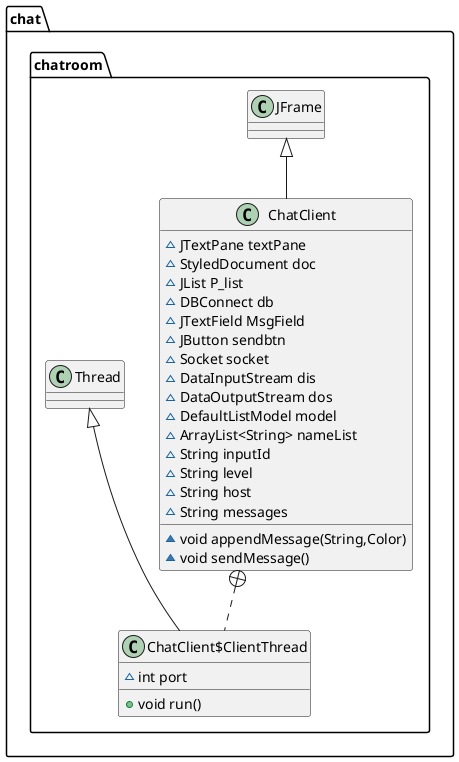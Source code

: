 @startuml
class chat.chatroom.ChatClient {
~ JTextPane textPane
~ StyledDocument doc
~ JList P_list
~ DBConnect db
~ JTextField MsgField
~ JButton sendbtn
~ Socket socket
~ DataInputStream dis
~ DataOutputStream dos
~ DefaultListModel model
~ ArrayList<String> nameList
~ String inputId
~ String level
~ String host
~ String messages
~ void appendMessage(String,Color)
~ void sendMessage()
}


class chat.chatroom.ChatClient$ClientThread {
~ int port
+ void run()
}




chat.chatroom.JFrame <|-- chat.chatroom.ChatClient
chat.chatroom.ChatClient +.. chat.chatroom.ChatClient$ClientThread
chat.chatroom.Thread <|-- chat.chatroom.ChatClient$ClientThread
@enduml